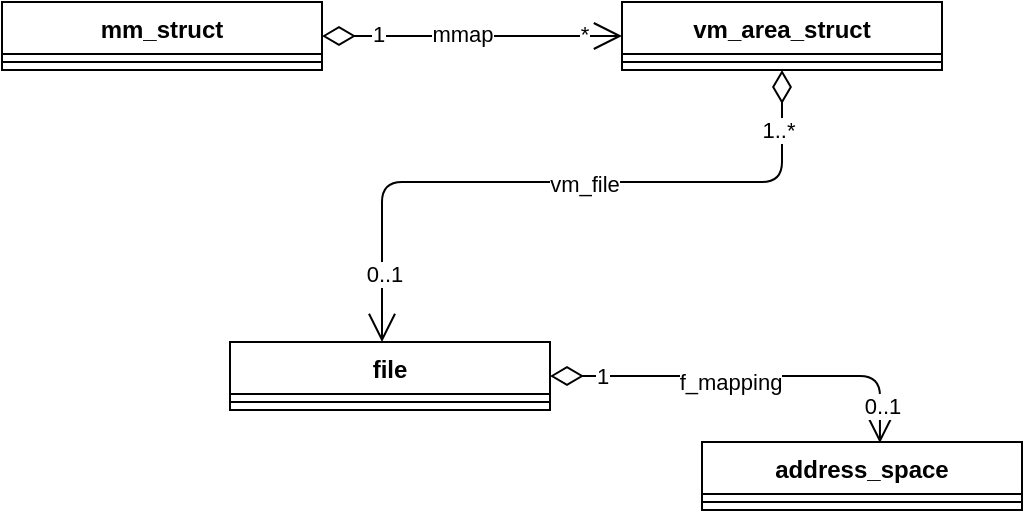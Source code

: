 <mxfile version="13.7.8" type="github">
  <diagram id="C5RBs43oDa-KdzZeNtuy" name="Page-1">
    <mxGraphModel dx="539" dy="328" grid="1" gridSize="10" guides="1" tooltips="1" connect="1" arrows="1" fold="1" page="1" pageScale="1" pageWidth="827" pageHeight="1169" math="0" shadow="0">
      <root>
        <mxCell id="WIyWlLk6GJQsqaUBKTNV-0" />
        <mxCell id="WIyWlLk6GJQsqaUBKTNV-1" parent="WIyWlLk6GJQsqaUBKTNV-0" />
        <mxCell id="1YF_AWun9UMj-2YR4GYA-7" value="" style="endArrow=open;html=1;endSize=12;startArrow=diamondThin;startSize=14;startFill=0;edgeStyle=orthogonalEdgeStyle;align=left;verticalAlign=bottom;" edge="1" parent="WIyWlLk6GJQsqaUBKTNV-1" source="1YF_AWun9UMj-2YR4GYA-0" target="1YF_AWun9UMj-2YR4GYA-4">
          <mxGeometry x="-1" y="3" relative="1" as="geometry">
            <mxPoint x="410" y="330" as="sourcePoint" />
            <mxPoint x="570" y="330" as="targetPoint" />
          </mxGeometry>
        </mxCell>
        <mxCell id="1YF_AWun9UMj-2YR4GYA-9" value="*" style="edgeLabel;html=1;align=center;verticalAlign=middle;resizable=0;points=[];" vertex="1" connectable="0" parent="1YF_AWun9UMj-2YR4GYA-7">
          <mxGeometry x="0.679" y="1" relative="1" as="geometry">
            <mxPoint x="4.29" as="offset" />
          </mxGeometry>
        </mxCell>
        <mxCell id="1YF_AWun9UMj-2YR4GYA-17" value="mmap" style="edgeLabel;html=1;align=center;verticalAlign=middle;resizable=0;points=[];" vertex="1" connectable="0" parent="1YF_AWun9UMj-2YR4GYA-7">
          <mxGeometry x="0.296" y="1" relative="1" as="geometry">
            <mxPoint x="-27.24" as="offset" />
          </mxGeometry>
        </mxCell>
        <mxCell id="1YF_AWun9UMj-2YR4GYA-27" value="1" style="edgeLabel;html=1;align=center;verticalAlign=middle;resizable=0;points=[];" vertex="1" connectable="0" parent="1YF_AWun9UMj-2YR4GYA-7">
          <mxGeometry x="-0.629" y="1" relative="1" as="geometry">
            <mxPoint as="offset" />
          </mxGeometry>
        </mxCell>
        <mxCell id="1YF_AWun9UMj-2YR4GYA-18" value="" style="endArrow=open;html=1;endSize=12;startArrow=diamondThin;startSize=14;startFill=0;edgeStyle=orthogonalEdgeStyle;align=left;verticalAlign=bottom;" edge="1" parent="WIyWlLk6GJQsqaUBKTNV-1" source="1YF_AWun9UMj-2YR4GYA-4" target="1YF_AWun9UMj-2YR4GYA-13">
          <mxGeometry x="-1" y="3" relative="1" as="geometry">
            <mxPoint x="610" y="257" as="sourcePoint" />
            <mxPoint x="540" y="257" as="targetPoint" />
            <Array as="points">
              <mxPoint x="610" y="310" />
              <mxPoint x="410" y="310" />
            </Array>
          </mxGeometry>
        </mxCell>
        <mxCell id="1YF_AWun9UMj-2YR4GYA-19" value="0..1" style="edgeLabel;html=1;align=center;verticalAlign=middle;resizable=0;points=[];" vertex="1" connectable="0" parent="1YF_AWun9UMj-2YR4GYA-18">
          <mxGeometry x="0.679" y="1" relative="1" as="geometry">
            <mxPoint y="19.91" as="offset" />
          </mxGeometry>
        </mxCell>
        <mxCell id="1YF_AWun9UMj-2YR4GYA-20" value="vm_file" style="edgeLabel;html=1;align=center;verticalAlign=middle;resizable=0;points=[];" vertex="1" connectable="0" parent="1YF_AWun9UMj-2YR4GYA-18">
          <mxGeometry x="0.296" y="1" relative="1" as="geometry">
            <mxPoint x="61.9" as="offset" />
          </mxGeometry>
        </mxCell>
        <mxCell id="1YF_AWun9UMj-2YR4GYA-21" value="1..*" style="edgeLabel;html=1;align=center;verticalAlign=middle;resizable=0;points=[];" vertex="1" connectable="0" parent="1YF_AWun9UMj-2YR4GYA-18">
          <mxGeometry x="-0.82" y="-2" relative="1" as="geometry">
            <mxPoint as="offset" />
          </mxGeometry>
        </mxCell>
        <mxCell id="1YF_AWun9UMj-2YR4GYA-4" value="vm_area_struct" style="swimlane;fontStyle=1;align=center;verticalAlign=top;childLayout=stackLayout;horizontal=1;startSize=26;horizontalStack=0;resizeParent=1;resizeParentMax=0;resizeLast=0;collapsible=1;marginBottom=0;" vertex="1" parent="WIyWlLk6GJQsqaUBKTNV-1">
          <mxGeometry x="530" y="220" width="160" height="34" as="geometry" />
        </mxCell>
        <mxCell id="1YF_AWun9UMj-2YR4GYA-5" value="" style="line;strokeWidth=1;fillColor=none;align=left;verticalAlign=middle;spacingTop=-1;spacingLeft=3;spacingRight=3;rotatable=0;labelPosition=right;points=[];portConstraint=eastwest;" vertex="1" parent="1YF_AWun9UMj-2YR4GYA-4">
          <mxGeometry y="26" width="160" height="8" as="geometry" />
        </mxCell>
        <mxCell id="1YF_AWun9UMj-2YR4GYA-22" value="" style="endArrow=open;html=1;endSize=12;startArrow=diamondThin;startSize=14;startFill=0;edgeStyle=orthogonalEdgeStyle;align=left;verticalAlign=bottom;entryX=0.556;entryY=0.015;entryDx=0;entryDy=0;entryPerimeter=0;" edge="1" parent="WIyWlLk6GJQsqaUBKTNV-1" source="1YF_AWun9UMj-2YR4GYA-13" target="1YF_AWun9UMj-2YR4GYA-15">
          <mxGeometry x="-0.95" y="17" relative="1" as="geometry">
            <mxPoint x="350" y="320" as="sourcePoint" />
            <mxPoint x="510" y="320" as="targetPoint" />
            <mxPoint as="offset" />
          </mxGeometry>
        </mxCell>
        <mxCell id="1YF_AWun9UMj-2YR4GYA-23" value="0..1" style="edgeLabel;html=1;align=center;verticalAlign=middle;resizable=0;points=[];" vertex="1" connectable="0" parent="1YF_AWun9UMj-2YR4GYA-22">
          <mxGeometry x="0.815" y="1" relative="1" as="geometry">
            <mxPoint as="offset" />
          </mxGeometry>
        </mxCell>
        <mxCell id="1YF_AWun9UMj-2YR4GYA-25" value="f_mapping" style="edgeLabel;html=1;align=center;verticalAlign=middle;resizable=0;points=[];" vertex="1" connectable="0" parent="1YF_AWun9UMj-2YR4GYA-22">
          <mxGeometry x="-0.092" y="-3" relative="1" as="geometry">
            <mxPoint as="offset" />
          </mxGeometry>
        </mxCell>
        <mxCell id="1YF_AWun9UMj-2YR4GYA-26" value="1" style="edgeLabel;html=1;align=center;verticalAlign=middle;resizable=0;points=[];" vertex="1" connectable="0" parent="1YF_AWun9UMj-2YR4GYA-22">
          <mxGeometry x="-0.795" relative="1" as="geometry">
            <mxPoint x="5.52" as="offset" />
          </mxGeometry>
        </mxCell>
        <mxCell id="1YF_AWun9UMj-2YR4GYA-15" value="address_space" style="swimlane;fontStyle=1;align=center;verticalAlign=top;childLayout=stackLayout;horizontal=1;startSize=26;horizontalStack=0;resizeParent=1;resizeParentMax=0;resizeLast=0;collapsible=1;marginBottom=0;" vertex="1" parent="WIyWlLk6GJQsqaUBKTNV-1">
          <mxGeometry x="570" y="440" width="160" height="34" as="geometry" />
        </mxCell>
        <mxCell id="1YF_AWun9UMj-2YR4GYA-16" value="" style="line;strokeWidth=1;fillColor=none;align=left;verticalAlign=middle;spacingTop=-1;spacingLeft=3;spacingRight=3;rotatable=0;labelPosition=right;points=[];portConstraint=eastwest;" vertex="1" parent="1YF_AWun9UMj-2YR4GYA-15">
          <mxGeometry y="26" width="160" height="8" as="geometry" />
        </mxCell>
        <mxCell id="1YF_AWun9UMj-2YR4GYA-0" value="mm_struct" style="swimlane;fontStyle=1;align=center;verticalAlign=top;childLayout=stackLayout;horizontal=1;startSize=26;horizontalStack=0;resizeParent=1;resizeParentMax=0;resizeLast=0;collapsible=1;marginBottom=0;" vertex="1" parent="WIyWlLk6GJQsqaUBKTNV-1">
          <mxGeometry x="220" y="220" width="160" height="34" as="geometry" />
        </mxCell>
        <mxCell id="1YF_AWun9UMj-2YR4GYA-2" value="" style="line;strokeWidth=1;fillColor=none;align=left;verticalAlign=middle;spacingTop=-1;spacingLeft=3;spacingRight=3;rotatable=0;labelPosition=right;points=[];portConstraint=eastwest;" vertex="1" parent="1YF_AWun9UMj-2YR4GYA-0">
          <mxGeometry y="26" width="160" height="8" as="geometry" />
        </mxCell>
        <mxCell id="1YF_AWun9UMj-2YR4GYA-13" value="file" style="swimlane;fontStyle=1;align=center;verticalAlign=top;childLayout=stackLayout;horizontal=1;startSize=26;horizontalStack=0;resizeParent=1;resizeParentMax=0;resizeLast=0;collapsible=1;marginBottom=0;" vertex="1" parent="WIyWlLk6GJQsqaUBKTNV-1">
          <mxGeometry x="334" y="390" width="160" height="34" as="geometry" />
        </mxCell>
        <mxCell id="1YF_AWun9UMj-2YR4GYA-14" value="" style="line;strokeWidth=1;fillColor=none;align=left;verticalAlign=middle;spacingTop=-1;spacingLeft=3;spacingRight=3;rotatable=0;labelPosition=right;points=[];portConstraint=eastwest;" vertex="1" parent="1YF_AWun9UMj-2YR4GYA-13">
          <mxGeometry y="26" width="160" height="8" as="geometry" />
        </mxCell>
      </root>
    </mxGraphModel>
  </diagram>
</mxfile>
